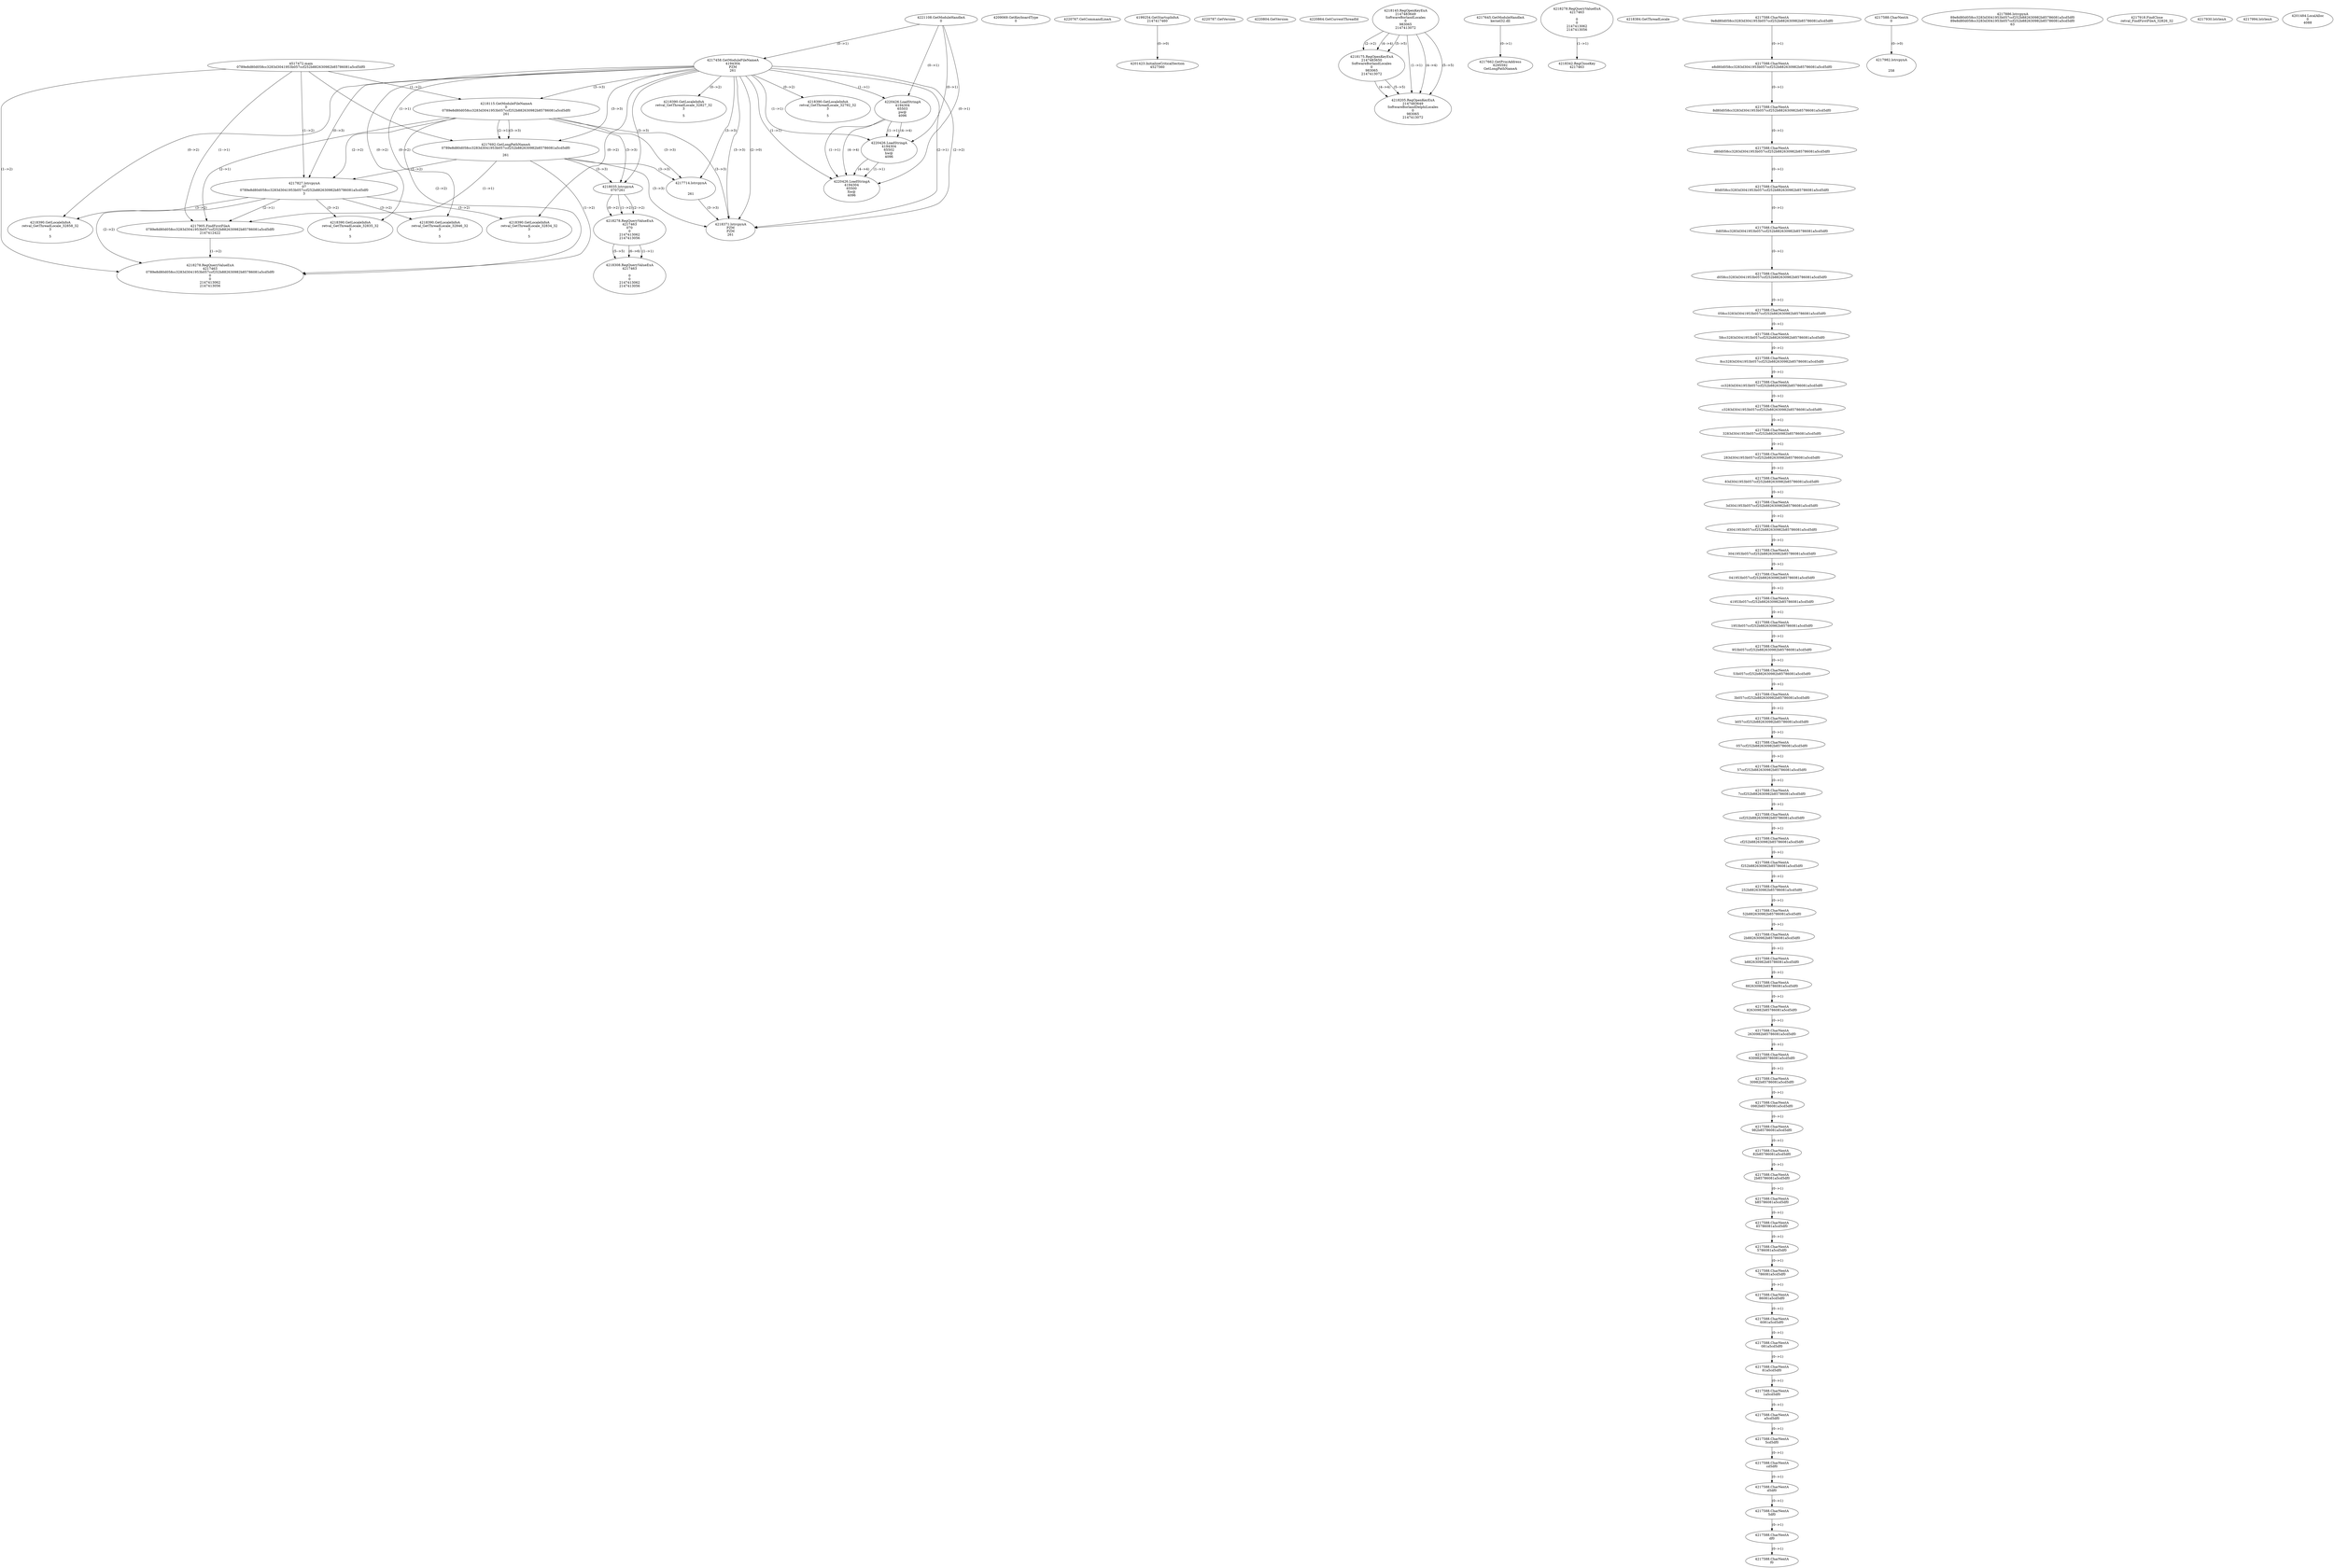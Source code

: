 // Global SCDG with merge call
digraph {
	0 [label="4517472.main
0789e8d80d058cc3283d3041953b057ccf252b882630982b85786081a5cd5df0"]
	1 [label="4221108.GetModuleHandleA
0"]
	2 [label="4209069.GetKeyboardType
0"]
	3 [label="4220767.GetCommandLineA
"]
	4 [label="4199254.GetStartupInfoA
2147417460"]
	5 [label="4220787.GetVersion
"]
	6 [label="4220804.GetVersion
"]
	7 [label="4220864.GetCurrentThreadId
"]
	8 [label="4217458.GetModuleFileNameA
4194304
PZM
261"]
	1 -> 8 [label="(0-->1)"]
	9 [label="4218115.GetModuleFileNameA
0
0789e8d80d058cc3283d3041953b057ccf252b882630982b85786081a5cd5df0
261"]
	0 -> 9 [label="(1-->2)"]
	8 -> 9 [label="(3-->3)"]
	10 [label="4218145.RegOpenKeyExA
2147483649
Software\Borland\Locales
0
983065
2147413072"]
	11 [label="4217645.GetModuleHandleA
kernel32.dll"]
	12 [label="4217662.GetProcAddress
6295592
GetLongPathNameA"]
	11 -> 12 [label="(0-->1)"]
	13 [label="4217692.GetLongPathNameA
0789e8d80d058cc3283d3041953b057ccf252b882630982b85786081a5cd5df0

261"]
	0 -> 13 [label="(1-->1)"]
	9 -> 13 [label="(2-->1)"]
	8 -> 13 [label="(3-->3)"]
	9 -> 13 [label="(3-->3)"]
	14 [label="4217714.lstrcpynA


261"]
	8 -> 14 [label="(3-->3)"]
	9 -> 14 [label="(3-->3)"]
	13 -> 14 [label="(3-->3)"]
	15 [label="4218278.RegQueryValueExA
4217463

0
0
2147413062
2147413056"]
	16 [label="4218342.RegCloseKey
4217463"]
	15 -> 16 [label="(1-->1)"]
	17 [label="4218371.lstrcpynA
PZM
PZM
261"]
	8 -> 17 [label="(2-->1)"]
	8 -> 17 [label="(2-->2)"]
	8 -> 17 [label="(3-->3)"]
	9 -> 17 [label="(3-->3)"]
	13 -> 17 [label="(3-->3)"]
	14 -> 17 [label="(3-->3)"]
	8 -> 17 [label="(2-->0)"]
	18 [label="4218384.GetThreadLocale
"]
	19 [label="4218390.GetLocaleInfoA
retval_GetThreadLocale_32792_32
3

5"]
	8 -> 19 [label="(0-->2)"]
	20 [label="4220426.LoadStringA
4194304
65503
pw@
4096"]
	1 -> 20 [label="(0-->1)"]
	8 -> 20 [label="(1-->1)"]
	21 [label="4220426.LoadStringA
4194304
65502
hw@
4096"]
	1 -> 21 [label="(0-->1)"]
	8 -> 21 [label="(1-->1)"]
	20 -> 21 [label="(1-->1)"]
	20 -> 21 [label="(4-->4)"]
	22 [label="4220426.LoadStringA
4194304
65500
Xw@
4096"]
	1 -> 22 [label="(0-->1)"]
	8 -> 22 [label="(1-->1)"]
	20 -> 22 [label="(1-->1)"]
	21 -> 22 [label="(1-->1)"]
	20 -> 22 [label="(4-->4)"]
	21 -> 22 [label="(4-->4)"]
	23 [label="4218175.RegOpenKeyExA
2147483650
Software\Borland\Locales
0
983065
2147413072"]
	10 -> 23 [label="(2-->2)"]
	10 -> 23 [label="(4-->4)"]
	10 -> 23 [label="(5-->5)"]
	24 [label="4217827.lstrcpynA
07
0789e8d80d058cc3283d3041953b057ccf252b882630982b85786081a5cd5df0
3"]
	0 -> 24 [label="(1-->2)"]
	9 -> 24 [label="(2-->2)"]
	13 -> 24 [label="(1-->2)"]
	8 -> 24 [label="(0-->3)"]
	25 [label="4217588.CharNextA
9e8d80d058cc3283d3041953b057ccf252b882630982b85786081a5cd5df0"]
	26 [label="4217588.CharNextA
e8d80d058cc3283d3041953b057ccf252b882630982b85786081a5cd5df0"]
	25 -> 26 [label="(0-->1)"]
	27 [label="4217588.CharNextA
8d80d058cc3283d3041953b057ccf252b882630982b85786081a5cd5df0"]
	26 -> 27 [label="(0-->1)"]
	28 [label="4217588.CharNextA
d80d058cc3283d3041953b057ccf252b882630982b85786081a5cd5df0"]
	27 -> 28 [label="(0-->1)"]
	29 [label="4217588.CharNextA
80d058cc3283d3041953b057ccf252b882630982b85786081a5cd5df0"]
	28 -> 29 [label="(0-->1)"]
	30 [label="4217588.CharNextA
0d058cc3283d3041953b057ccf252b882630982b85786081a5cd5df0"]
	29 -> 30 [label="(0-->1)"]
	31 [label="4217588.CharNextA
d058cc3283d3041953b057ccf252b882630982b85786081a5cd5df0"]
	30 -> 31 [label="(0-->1)"]
	32 [label="4217588.CharNextA
058cc3283d3041953b057ccf252b882630982b85786081a5cd5df0"]
	31 -> 32 [label="(0-->1)"]
	33 [label="4217588.CharNextA
58cc3283d3041953b057ccf252b882630982b85786081a5cd5df0"]
	32 -> 33 [label="(0-->1)"]
	34 [label="4217588.CharNextA
8cc3283d3041953b057ccf252b882630982b85786081a5cd5df0"]
	33 -> 34 [label="(0-->1)"]
	35 [label="4217588.CharNextA
cc3283d3041953b057ccf252b882630982b85786081a5cd5df0"]
	34 -> 35 [label="(0-->1)"]
	36 [label="4217588.CharNextA
c3283d3041953b057ccf252b882630982b85786081a5cd5df0"]
	35 -> 36 [label="(0-->1)"]
	37 [label="4217588.CharNextA
3283d3041953b057ccf252b882630982b85786081a5cd5df0"]
	36 -> 37 [label="(0-->1)"]
	38 [label="4217588.CharNextA
283d3041953b057ccf252b882630982b85786081a5cd5df0"]
	37 -> 38 [label="(0-->1)"]
	39 [label="4217588.CharNextA
83d3041953b057ccf252b882630982b85786081a5cd5df0"]
	38 -> 39 [label="(0-->1)"]
	40 [label="4217588.CharNextA
3d3041953b057ccf252b882630982b85786081a5cd5df0"]
	39 -> 40 [label="(0-->1)"]
	41 [label="4217588.CharNextA
d3041953b057ccf252b882630982b85786081a5cd5df0"]
	40 -> 41 [label="(0-->1)"]
	42 [label="4217588.CharNextA
3041953b057ccf252b882630982b85786081a5cd5df0"]
	41 -> 42 [label="(0-->1)"]
	43 [label="4217588.CharNextA
041953b057ccf252b882630982b85786081a5cd5df0"]
	42 -> 43 [label="(0-->1)"]
	44 [label="4217588.CharNextA
41953b057ccf252b882630982b85786081a5cd5df0"]
	43 -> 44 [label="(0-->1)"]
	45 [label="4217588.CharNextA
1953b057ccf252b882630982b85786081a5cd5df0"]
	44 -> 45 [label="(0-->1)"]
	46 [label="4217588.CharNextA
953b057ccf252b882630982b85786081a5cd5df0"]
	45 -> 46 [label="(0-->1)"]
	47 [label="4217588.CharNextA
53b057ccf252b882630982b85786081a5cd5df0"]
	46 -> 47 [label="(0-->1)"]
	48 [label="4217588.CharNextA
3b057ccf252b882630982b85786081a5cd5df0"]
	47 -> 48 [label="(0-->1)"]
	49 [label="4217588.CharNextA
b057ccf252b882630982b85786081a5cd5df0"]
	48 -> 49 [label="(0-->1)"]
	50 [label="4217588.CharNextA
057ccf252b882630982b85786081a5cd5df0"]
	49 -> 50 [label="(0-->1)"]
	51 [label="4217588.CharNextA
57ccf252b882630982b85786081a5cd5df0"]
	50 -> 51 [label="(0-->1)"]
	52 [label="4217588.CharNextA
7ccf252b882630982b85786081a5cd5df0"]
	51 -> 52 [label="(0-->1)"]
	53 [label="4217588.CharNextA
ccf252b882630982b85786081a5cd5df0"]
	52 -> 53 [label="(0-->1)"]
	54 [label="4217588.CharNextA
cf252b882630982b85786081a5cd5df0"]
	53 -> 54 [label="(0-->1)"]
	55 [label="4217588.CharNextA
f252b882630982b85786081a5cd5df0"]
	54 -> 55 [label="(0-->1)"]
	56 [label="4217588.CharNextA
252b882630982b85786081a5cd5df0"]
	55 -> 56 [label="(0-->1)"]
	57 [label="4217588.CharNextA
52b882630982b85786081a5cd5df0"]
	56 -> 57 [label="(0-->1)"]
	58 [label="4217588.CharNextA
2b882630982b85786081a5cd5df0"]
	57 -> 58 [label="(0-->1)"]
	59 [label="4217588.CharNextA
b882630982b85786081a5cd5df0"]
	58 -> 59 [label="(0-->1)"]
	60 [label="4217588.CharNextA
882630982b85786081a5cd5df0"]
	59 -> 60 [label="(0-->1)"]
	61 [label="4217588.CharNextA
82630982b85786081a5cd5df0"]
	60 -> 61 [label="(0-->1)"]
	62 [label="4217588.CharNextA
2630982b85786081a5cd5df0"]
	61 -> 62 [label="(0-->1)"]
	63 [label="4217588.CharNextA
630982b85786081a5cd5df0"]
	62 -> 63 [label="(0-->1)"]
	64 [label="4217588.CharNextA
30982b85786081a5cd5df0"]
	63 -> 64 [label="(0-->1)"]
	65 [label="4217588.CharNextA
0982b85786081a5cd5df0"]
	64 -> 65 [label="(0-->1)"]
	66 [label="4217588.CharNextA
982b85786081a5cd5df0"]
	65 -> 66 [label="(0-->1)"]
	67 [label="4217588.CharNextA
82b85786081a5cd5df0"]
	66 -> 67 [label="(0-->1)"]
	68 [label="4217588.CharNextA
2b85786081a5cd5df0"]
	67 -> 68 [label="(0-->1)"]
	69 [label="4217588.CharNextA
b85786081a5cd5df0"]
	68 -> 69 [label="(0-->1)"]
	70 [label="4217588.CharNextA
85786081a5cd5df0"]
	69 -> 70 [label="(0-->1)"]
	71 [label="4217588.CharNextA
5786081a5cd5df0"]
	70 -> 71 [label="(0-->1)"]
	72 [label="4217588.CharNextA
786081a5cd5df0"]
	71 -> 72 [label="(0-->1)"]
	73 [label="4217588.CharNextA
86081a5cd5df0"]
	72 -> 73 [label="(0-->1)"]
	74 [label="4217588.CharNextA
6081a5cd5df0"]
	73 -> 74 [label="(0-->1)"]
	75 [label="4217588.CharNextA
081a5cd5df0"]
	74 -> 75 [label="(0-->1)"]
	76 [label="4217588.CharNextA
81a5cd5df0"]
	75 -> 76 [label="(0-->1)"]
	77 [label="4217588.CharNextA
1a5cd5df0"]
	76 -> 77 [label="(0-->1)"]
	78 [label="4217588.CharNextA
a5cd5df0"]
	77 -> 78 [label="(0-->1)"]
	79 [label="4217588.CharNextA
5cd5df0"]
	78 -> 79 [label="(0-->1)"]
	80 [label="4217588.CharNextA
cd5df0"]
	79 -> 80 [label="(0-->1)"]
	81 [label="4217588.CharNextA
d5df0"]
	80 -> 81 [label="(0-->1)"]
	82 [label="4217588.CharNextA
5df0"]
	81 -> 82 [label="(0-->1)"]
	83 [label="4217588.CharNextA
df0"]
	82 -> 83 [label="(0-->1)"]
	84 [label="4217588.CharNextA
f0"]
	83 -> 84 [label="(0-->1)"]
	85 [label="4217588.CharNextA
0"]
	86 [label="4217886.lstrcpynA
89e8d80d058cc3283d3041953b057ccf252b882630982b85786081a5cd5df0
89e8d80d058cc3283d3041953b057ccf252b882630982b85786081a5cd5df0
63"]
	87 [label="4217905.FindFirstFileA
0789e8d80d058cc3283d3041953b057ccf252b882630982b85786081a5cd5df0
2147412422"]
	0 -> 87 [label="(1-->1)"]
	9 -> 87 [label="(2-->1)"]
	13 -> 87 [label="(1-->1)"]
	24 -> 87 [label="(2-->1)"]
	88 [label="4217918.FindClose
retval_FindFirstFileA_32826_32"]
	89 [label="4217930.lstrlenA
"]
	90 [label="4217982.lstrcpynA


258"]
	85 -> 90 [label="(0-->0)"]
	91 [label="4217994.lstrlenA
"]
	92 [label="4218035.lstrcpynA
07\
07\
261"]
	8 -> 92 [label="(3-->3)"]
	9 -> 92 [label="(3-->3)"]
	13 -> 92 [label="(3-->3)"]
	93 [label="4218278.RegQueryValueExA
4217463
07\
0
0
2147413062
2147413056"]
	92 -> 93 [label="(1-->2)"]
	92 -> 93 [label="(2-->2)"]
	92 -> 93 [label="(0-->2)"]
	94 [label="4218308.RegQueryValueExA
4217463

0
0
2147413062
2147413056"]
	93 -> 94 [label="(1-->1)"]
	93 -> 94 [label="(5-->5)"]
	93 -> 94 [label="(6-->6)"]
	95 [label="4218390.GetLocaleInfoA
retval_GetThreadLocale_32858_32
3

5"]
	8 -> 95 [label="(0-->2)"]
	24 -> 95 [label="(3-->2)"]
	96 [label="4201423.InitializeCriticalSection
4527560"]
	4 -> 96 [label="(0-->0)"]
	97 [label="4201484.LocalAlloc
0
4088"]
	98 [label="4218278.RegQueryValueExA
4217463
0789e8d80d058cc3283d3041953b057ccf252b882630982b85786081a5cd5df0
0
0
2147413062
2147413056"]
	0 -> 98 [label="(1-->2)"]
	9 -> 98 [label="(2-->2)"]
	13 -> 98 [label="(1-->2)"]
	24 -> 98 [label="(2-->2)"]
	87 -> 98 [label="(1-->2)"]
	99 [label="4218390.GetLocaleInfoA
retval_GetThreadLocale_32835_32
3

5"]
	8 -> 99 [label="(0-->2)"]
	24 -> 99 [label="(3-->2)"]
	100 [label="4218390.GetLocaleInfoA
retval_GetThreadLocale_32846_32
3

5"]
	8 -> 100 [label="(0-->2)"]
	24 -> 100 [label="(3-->2)"]
	101 [label="4218205.RegOpenKeyExA
2147483649
Software\Borland\Delphi\Locales
0
983065
2147413072"]
	10 -> 101 [label="(1-->1)"]
	10 -> 101 [label="(4-->4)"]
	23 -> 101 [label="(4-->4)"]
	10 -> 101 [label="(5-->5)"]
	23 -> 101 [label="(5-->5)"]
	102 [label="4218390.GetLocaleInfoA
retval_GetThreadLocale_32827_32
3

5"]
	8 -> 102 [label="(0-->2)"]
	103 [label="4218390.GetLocaleInfoA
retval_GetThreadLocale_32834_32
3

5"]
	8 -> 103 [label="(0-->2)"]
	24 -> 103 [label="(3-->2)"]
}
